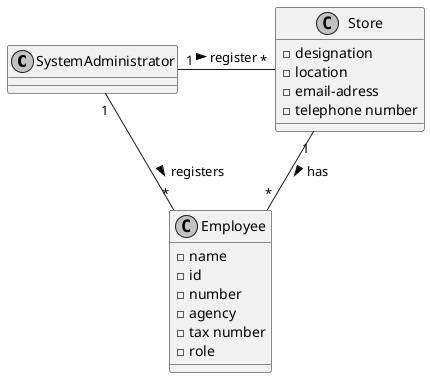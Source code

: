 @startuml
'https://plantuml.com/class-diagram

skinparam monochrome true
skinparam packageStyle rectangle
skinparam shadowing false


class SystemAdministrator

class Employee

class Store

class SystemAdministrator{
}

class Employee{
-name
-id
-number
-agency
-tax number
-role
}

class Store{
-designation
-location
-email-adress
-telephone number
}


SystemAdministrator "1" - "*" Store : register >

Store "1" -- "*" Employee : has >

SystemAdministrator "1" - "*" Employee: registers >





@enduml